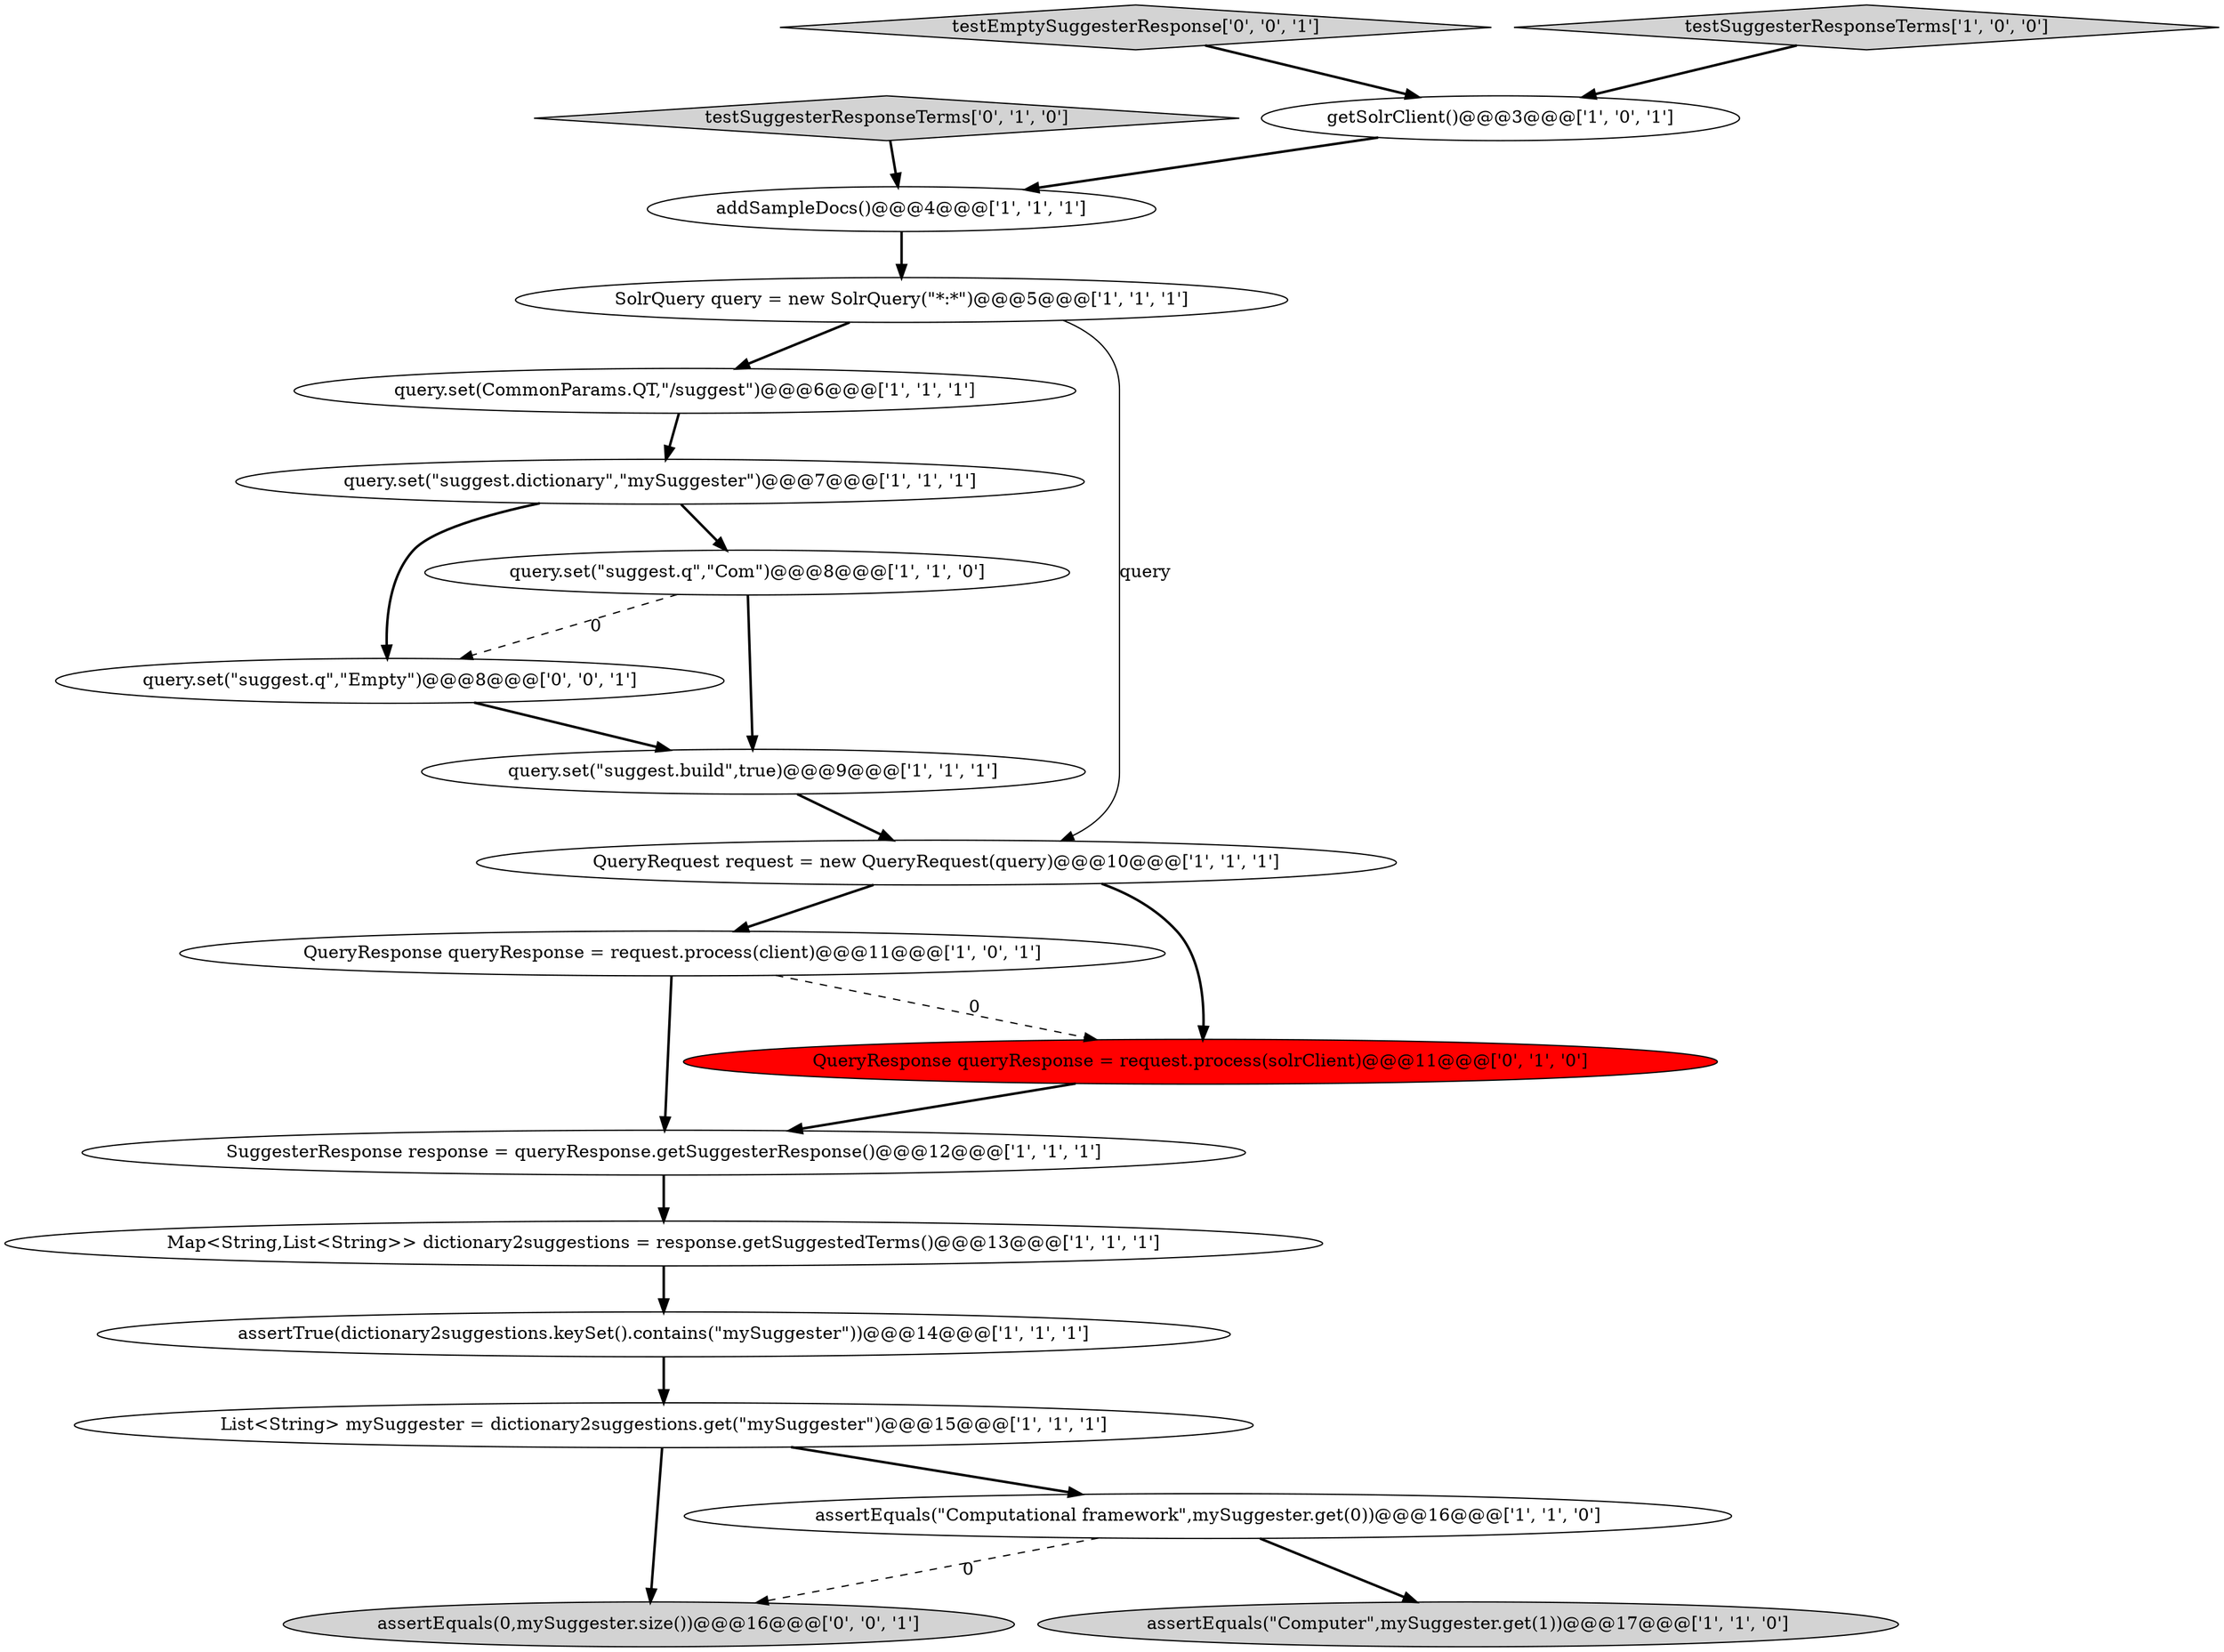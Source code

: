 digraph {
5 [style = filled, label = "query.set(\"suggest.build\",true)@@@9@@@['1', '1', '1']", fillcolor = white, shape = ellipse image = "AAA0AAABBB1BBB"];
8 [style = filled, label = "SolrQuery query = new SolrQuery(\"*:*\")@@@5@@@['1', '1', '1']", fillcolor = white, shape = ellipse image = "AAA0AAABBB1BBB"];
13 [style = filled, label = "query.set(CommonParams.QT,\"/suggest\")@@@6@@@['1', '1', '1']", fillcolor = white, shape = ellipse image = "AAA0AAABBB1BBB"];
15 [style = filled, label = "QueryResponse queryResponse = request.process(client)@@@11@@@['1', '0', '1']", fillcolor = white, shape = ellipse image = "AAA0AAABBB1BBB"];
18 [style = filled, label = "assertEquals(0,mySuggester.size())@@@16@@@['0', '0', '1']", fillcolor = lightgray, shape = ellipse image = "AAA0AAABBB3BBB"];
2 [style = filled, label = "Map<String,List<String>> dictionary2suggestions = response.getSuggestedTerms()@@@13@@@['1', '1', '1']", fillcolor = white, shape = ellipse image = "AAA0AAABBB1BBB"];
11 [style = filled, label = "List<String> mySuggester = dictionary2suggestions.get(\"mySuggester\")@@@15@@@['1', '1', '1']", fillcolor = white, shape = ellipse image = "AAA0AAABBB1BBB"];
20 [style = filled, label = "testEmptySuggesterResponse['0', '0', '1']", fillcolor = lightgray, shape = diamond image = "AAA0AAABBB3BBB"];
7 [style = filled, label = "SuggesterResponse response = queryResponse.getSuggesterResponse()@@@12@@@['1', '1', '1']", fillcolor = white, shape = ellipse image = "AAA0AAABBB1BBB"];
19 [style = filled, label = "query.set(\"suggest.q\",\"Empty\")@@@8@@@['0', '0', '1']", fillcolor = white, shape = ellipse image = "AAA0AAABBB3BBB"];
3 [style = filled, label = "testSuggesterResponseTerms['1', '0', '0']", fillcolor = lightgray, shape = diamond image = "AAA0AAABBB1BBB"];
0 [style = filled, label = "query.set(\"suggest.dictionary\",\"mySuggester\")@@@7@@@['1', '1', '1']", fillcolor = white, shape = ellipse image = "AAA0AAABBB1BBB"];
17 [style = filled, label = "testSuggesterResponseTerms['0', '1', '0']", fillcolor = lightgray, shape = diamond image = "AAA0AAABBB2BBB"];
1 [style = filled, label = "assertTrue(dictionary2suggestions.keySet().contains(\"mySuggester\"))@@@14@@@['1', '1', '1']", fillcolor = white, shape = ellipse image = "AAA0AAABBB1BBB"];
4 [style = filled, label = "addSampleDocs()@@@4@@@['1', '1', '1']", fillcolor = white, shape = ellipse image = "AAA0AAABBB1BBB"];
16 [style = filled, label = "QueryResponse queryResponse = request.process(solrClient)@@@11@@@['0', '1', '0']", fillcolor = red, shape = ellipse image = "AAA1AAABBB2BBB"];
9 [style = filled, label = "assertEquals(\"Computer\",mySuggester.get(1))@@@17@@@['1', '1', '0']", fillcolor = lightgray, shape = ellipse image = "AAA0AAABBB1BBB"];
12 [style = filled, label = "query.set(\"suggest.q\",\"Com\")@@@8@@@['1', '1', '0']", fillcolor = white, shape = ellipse image = "AAA0AAABBB1BBB"];
10 [style = filled, label = "getSolrClient()@@@3@@@['1', '0', '1']", fillcolor = white, shape = ellipse image = "AAA0AAABBB1BBB"];
14 [style = filled, label = "QueryRequest request = new QueryRequest(query)@@@10@@@['1', '1', '1']", fillcolor = white, shape = ellipse image = "AAA0AAABBB1BBB"];
6 [style = filled, label = "assertEquals(\"Computational framework\",mySuggester.get(0))@@@16@@@['1', '1', '0']", fillcolor = white, shape = ellipse image = "AAA0AAABBB1BBB"];
14->16 [style = bold, label=""];
15->16 [style = dashed, label="0"];
12->5 [style = bold, label=""];
15->7 [style = bold, label=""];
0->19 [style = bold, label=""];
2->1 [style = bold, label=""];
0->12 [style = bold, label=""];
11->6 [style = bold, label=""];
16->7 [style = bold, label=""];
5->14 [style = bold, label=""];
11->18 [style = bold, label=""];
1->11 [style = bold, label=""];
20->10 [style = bold, label=""];
6->18 [style = dashed, label="0"];
19->5 [style = bold, label=""];
3->10 [style = bold, label=""];
8->14 [style = solid, label="query"];
12->19 [style = dashed, label="0"];
7->2 [style = bold, label=""];
10->4 [style = bold, label=""];
4->8 [style = bold, label=""];
14->15 [style = bold, label=""];
6->9 [style = bold, label=""];
17->4 [style = bold, label=""];
8->13 [style = bold, label=""];
13->0 [style = bold, label=""];
}
